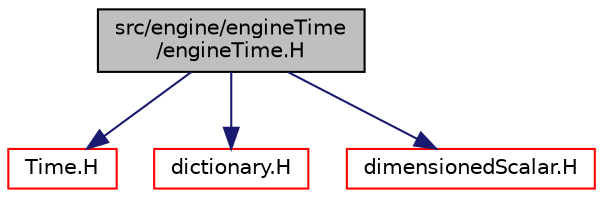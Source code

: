digraph "src/engine/engineTime/engineTime.H"
{
  bgcolor="transparent";
  edge [fontname="Helvetica",fontsize="10",labelfontname="Helvetica",labelfontsize="10"];
  node [fontname="Helvetica",fontsize="10",shape=record];
  Node0 [label="src/engine/engineTime\l/engineTime.H",height=0.2,width=0.4,color="black", fillcolor="grey75", style="filled", fontcolor="black"];
  Node0 -> Node1 [color="midnightblue",fontsize="10",style="solid",fontname="Helvetica"];
  Node1 [label="Time.H",height=0.2,width=0.4,color="red",URL="$a10025.html"];
  Node0 -> Node89 [color="midnightblue",fontsize="10",style="solid",fontname="Helvetica"];
  Node89 [label="dictionary.H",height=0.2,width=0.4,color="red",URL="$a09506.html"];
  Node0 -> Node115 [color="midnightblue",fontsize="10",style="solid",fontname="Helvetica"];
  Node115 [label="dimensionedScalar.H",height=0.2,width=0.4,color="red",URL="$a10061.html"];
}
